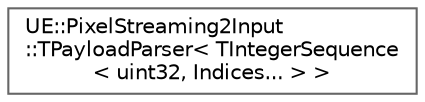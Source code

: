 digraph "Graphical Class Hierarchy"
{
 // INTERACTIVE_SVG=YES
 // LATEX_PDF_SIZE
  bgcolor="transparent";
  edge [fontname=Helvetica,fontsize=10,labelfontname=Helvetica,labelfontsize=10];
  node [fontname=Helvetica,fontsize=10,shape=box,height=0.2,width=0.4];
  rankdir="LR";
  Node0 [id="Node000000",label="UE::PixelStreaming2Input\l::TPayloadParser\< TIntegerSequence\l\< uint32, Indices... \> \>",height=0.2,width=0.4,color="grey40", fillcolor="white", style="filled",URL="$d1/d91/structUE_1_1PixelStreaming2Input_1_1TPayloadParser_3_01TIntegerSequence_3_01uint32_00_01Indices_8_8_8_01_4_01_4.html",tooltip=" "];
}
